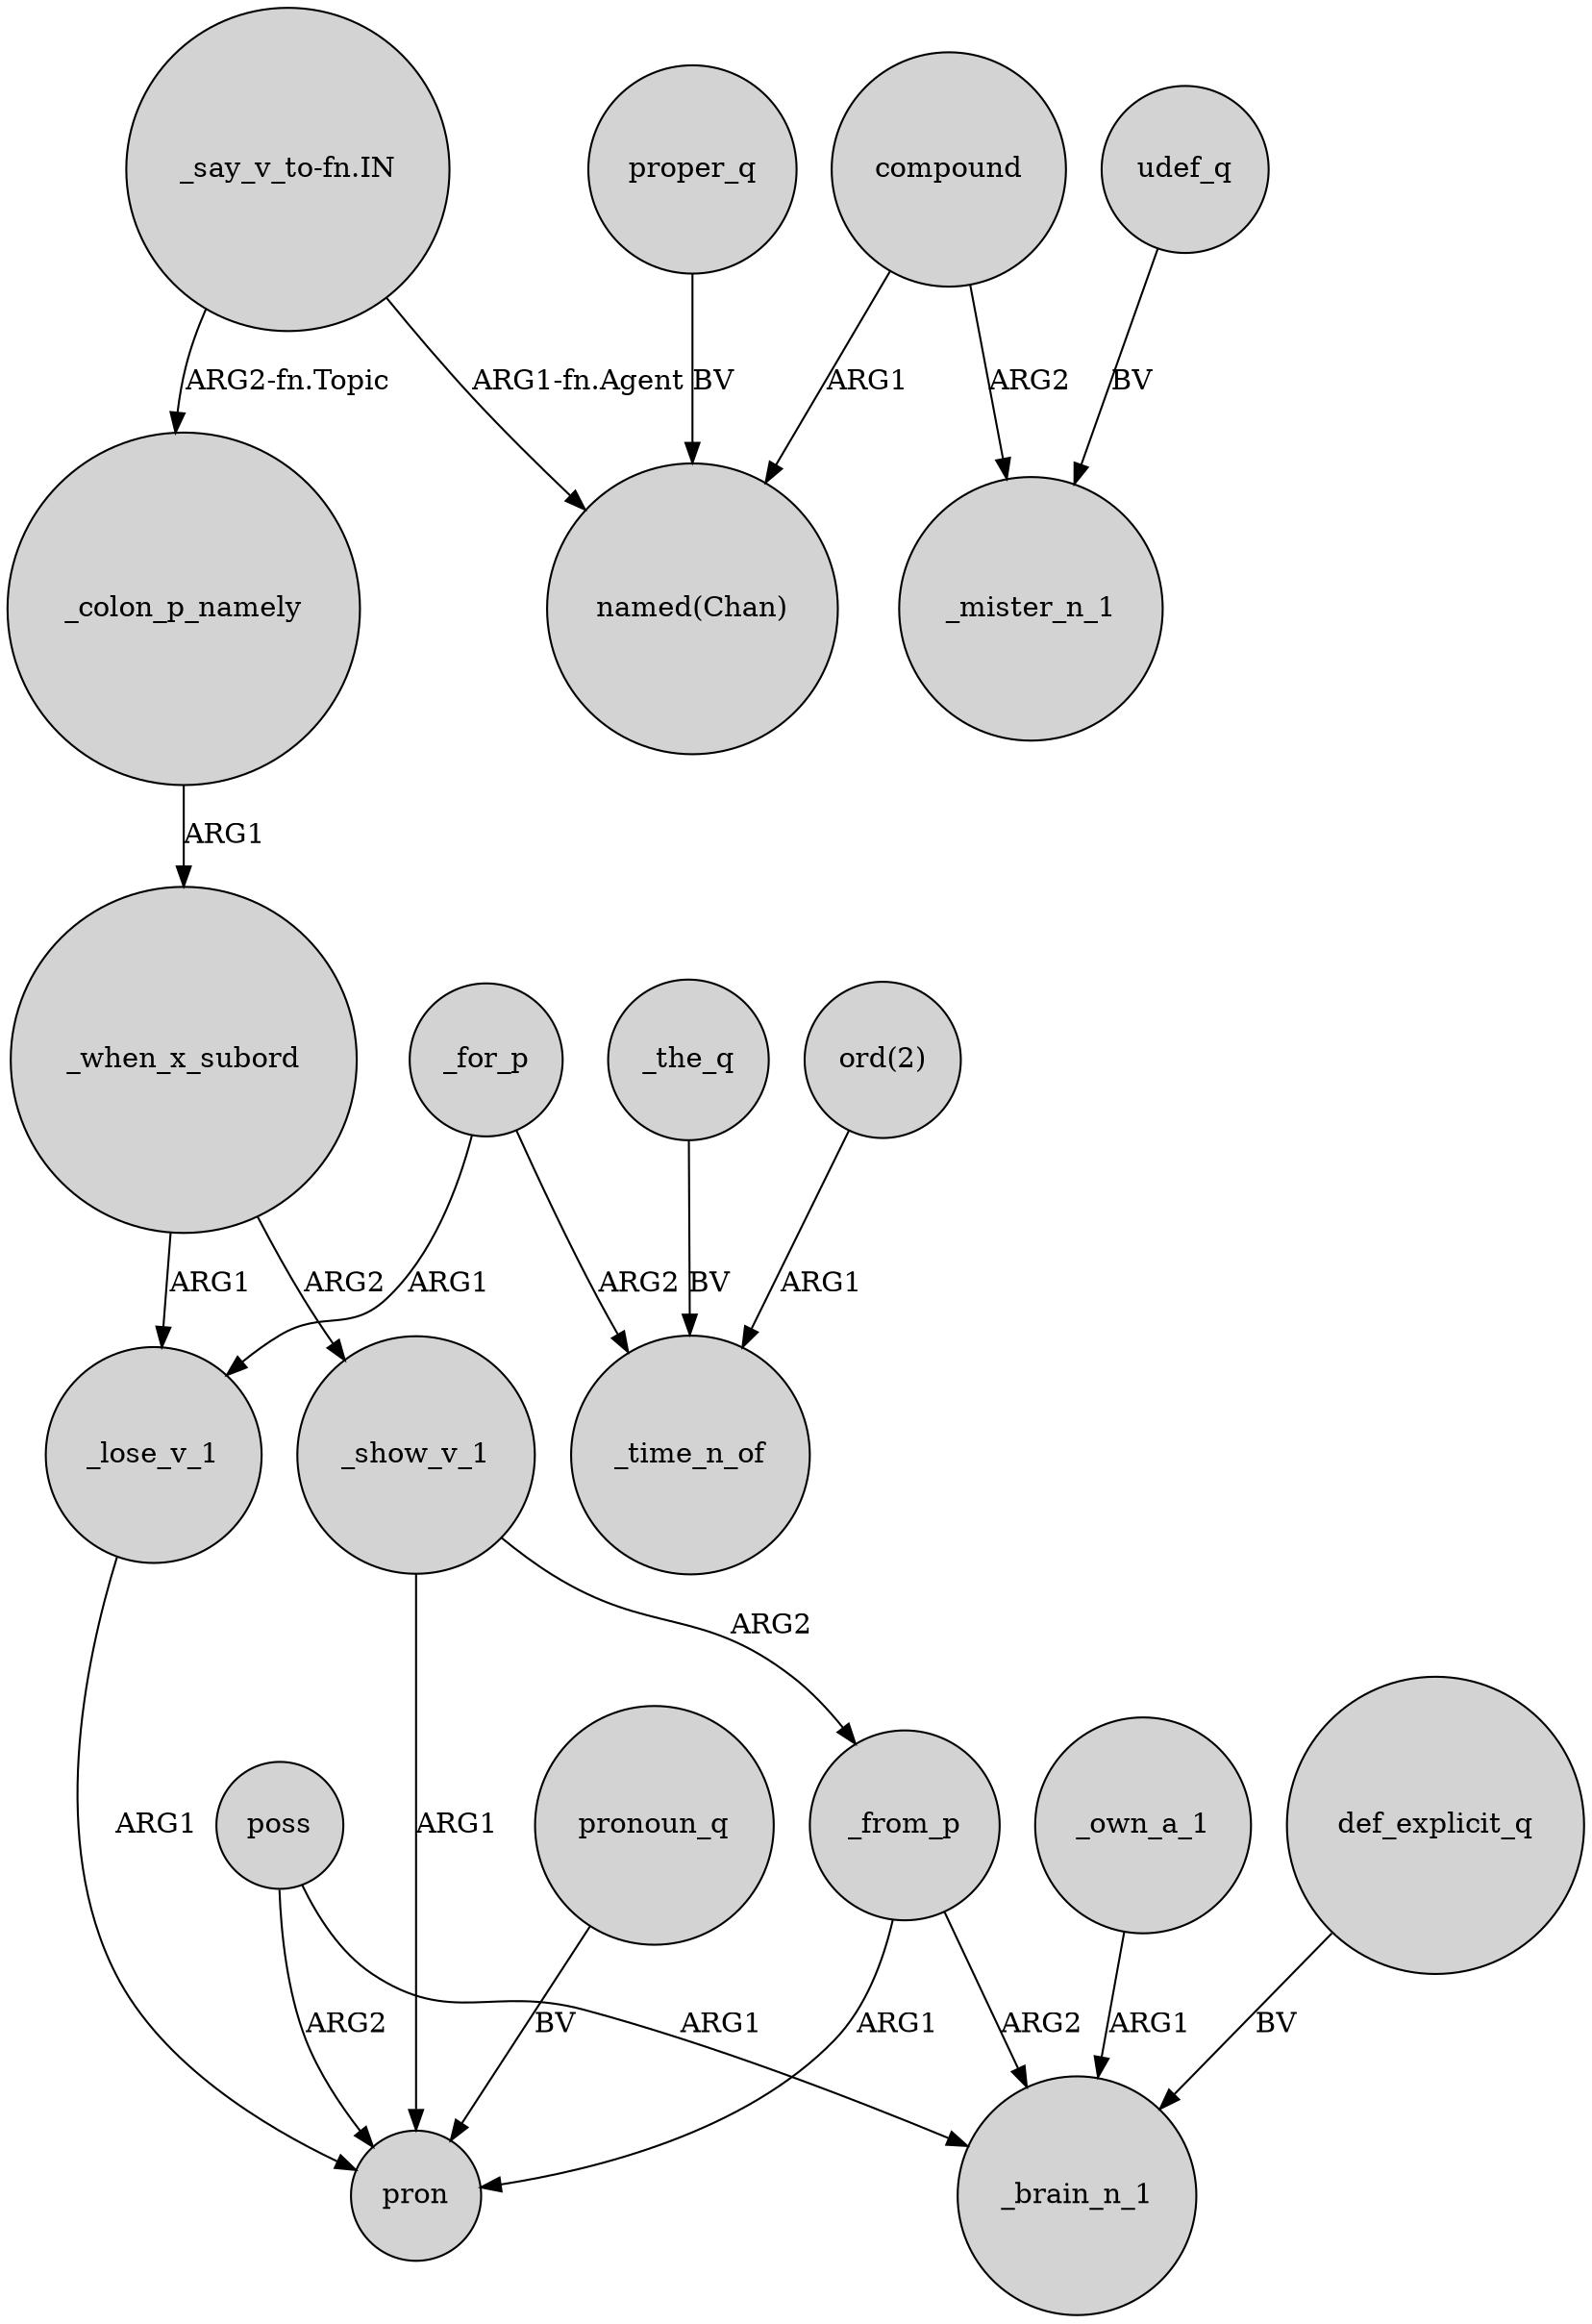 digraph {
	node [shape=circle style=filled]
	_show_v_1 -> _from_p [label=ARG2]
	_when_x_subord -> _lose_v_1 [label=ARG1]
	poss -> pron [label=ARG2]
	proper_q -> "named(Chan)" [label=BV]
	_own_a_1 -> _brain_n_1 [label=ARG1]
	compound -> _mister_n_1 [label=ARG2]
	_show_v_1 -> pron [label=ARG1]
	"_say_v_to-fn.IN" -> _colon_p_namely [label="ARG2-fn.Topic"]
	udef_q -> _mister_n_1 [label=BV]
	compound -> "named(Chan)" [label=ARG1]
	_colon_p_namely -> _when_x_subord [label=ARG1]
	_from_p -> _brain_n_1 [label=ARG2]
	_for_p -> _time_n_of [label=ARG2]
	pronoun_q -> pron [label=BV]
	_the_q -> _time_n_of [label=BV]
	poss -> _brain_n_1 [label=ARG1]
	_lose_v_1 -> pron [label=ARG1]
	def_explicit_q -> _brain_n_1 [label=BV]
	_when_x_subord -> _show_v_1 [label=ARG2]
	_from_p -> pron [label=ARG1]
	_for_p -> _lose_v_1 [label=ARG1]
	"ord(2)" -> _time_n_of [label=ARG1]
	"_say_v_to-fn.IN" -> "named(Chan)" [label="ARG1-fn.Agent"]
}
